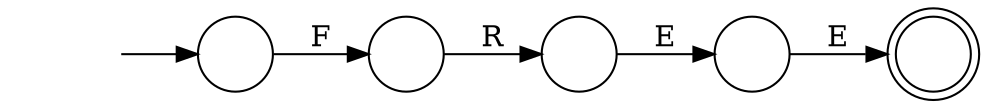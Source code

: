 digraph Automaton {
  rankdir = LR;
  0 [shape=doublecircle,label=""];
  1 [shape=circle,label=""];
  1 -> 3 [label="E"]
  2 [shape=circle,label=""];
  initial [shape=plaintext,label=""];
  initial -> 2
  2 -> 4 [label="F"]
  3 [shape=circle,label=""];
  3 -> 0 [label="E"]
  4 [shape=circle,label=""];
  4 -> 1 [label="R"]
}
